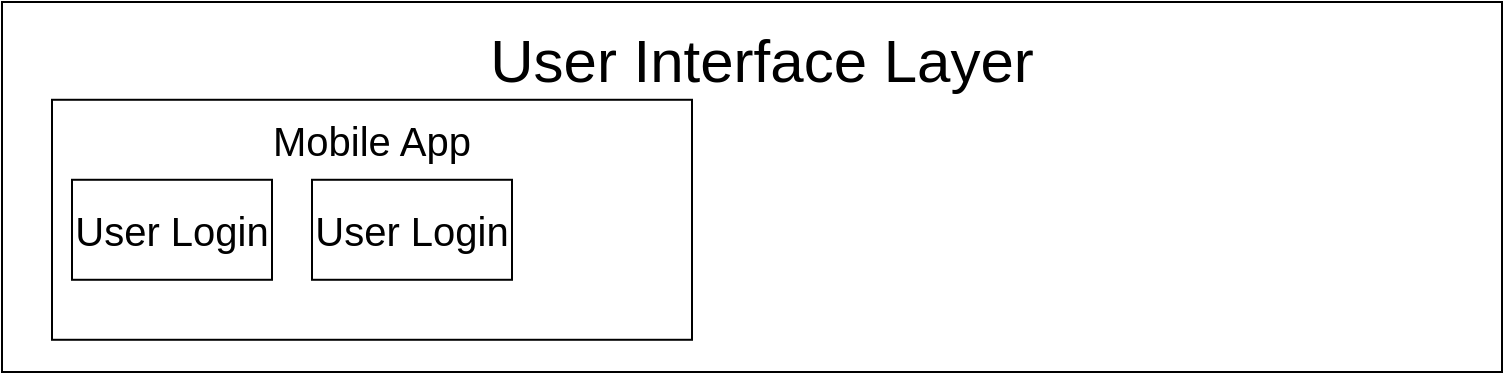 <mxfile version="26.0.15">
  <diagram name="Page-1" id="Klqd6VEALR-ypfOefInQ">
    <mxGraphModel dx="1532" dy="820" grid="1" gridSize="10" guides="1" tooltips="1" connect="1" arrows="1" fold="1" page="1" pageScale="1" pageWidth="850" pageHeight="1100" math="0" shadow="0">
      <root>
        <mxCell id="0" />
        <mxCell id="1" parent="0" />
        <mxCell id="ZrxTrqiOqdM6XHhNX3Mw-1" value="" style="rounded=0;whiteSpace=wrap;html=1;" vertex="1" parent="1">
          <mxGeometry x="45" y="15" width="750" height="185" as="geometry" />
        </mxCell>
        <mxCell id="ZrxTrqiOqdM6XHhNX3Mw-6" value="" style="rounded=0;whiteSpace=wrap;html=1;" vertex="1" parent="1">
          <mxGeometry x="70" y="63.89" width="320" height="120" as="geometry" />
        </mxCell>
        <mxCell id="ZrxTrqiOqdM6XHhNX3Mw-3" value="User Interface Layer" style="text;html=1;align=center;verticalAlign=middle;whiteSpace=wrap;rounded=0;fontSize=30;" vertex="1" parent="1">
          <mxGeometry x="265" y="24.25" width="320" height="39.643" as="geometry" />
        </mxCell>
        <mxCell id="ZrxTrqiOqdM6XHhNX3Mw-10" value="&lt;font style=&quot;font-size: 20px;&quot;&gt;Mobile App&lt;/font&gt;" style="text;html=1;align=center;verticalAlign=middle;whiteSpace=wrap;rounded=0;" vertex="1" parent="1">
          <mxGeometry x="160" y="63.89" width="140" height="40" as="geometry" />
        </mxCell>
        <mxCell id="ZrxTrqiOqdM6XHhNX3Mw-5" value="User Login" style="rounded=0;whiteSpace=wrap;html=1;fontSize=20;" vertex="1" parent="1">
          <mxGeometry x="80" y="103.89" width="100" height="50" as="geometry" />
        </mxCell>
        <mxCell id="ZrxTrqiOqdM6XHhNX3Mw-11" value="User Login" style="rounded=0;whiteSpace=wrap;html=1;fontSize=20;" vertex="1" parent="1">
          <mxGeometry x="200" y="103.89" width="100" height="50" as="geometry" />
        </mxCell>
      </root>
    </mxGraphModel>
  </diagram>
</mxfile>
